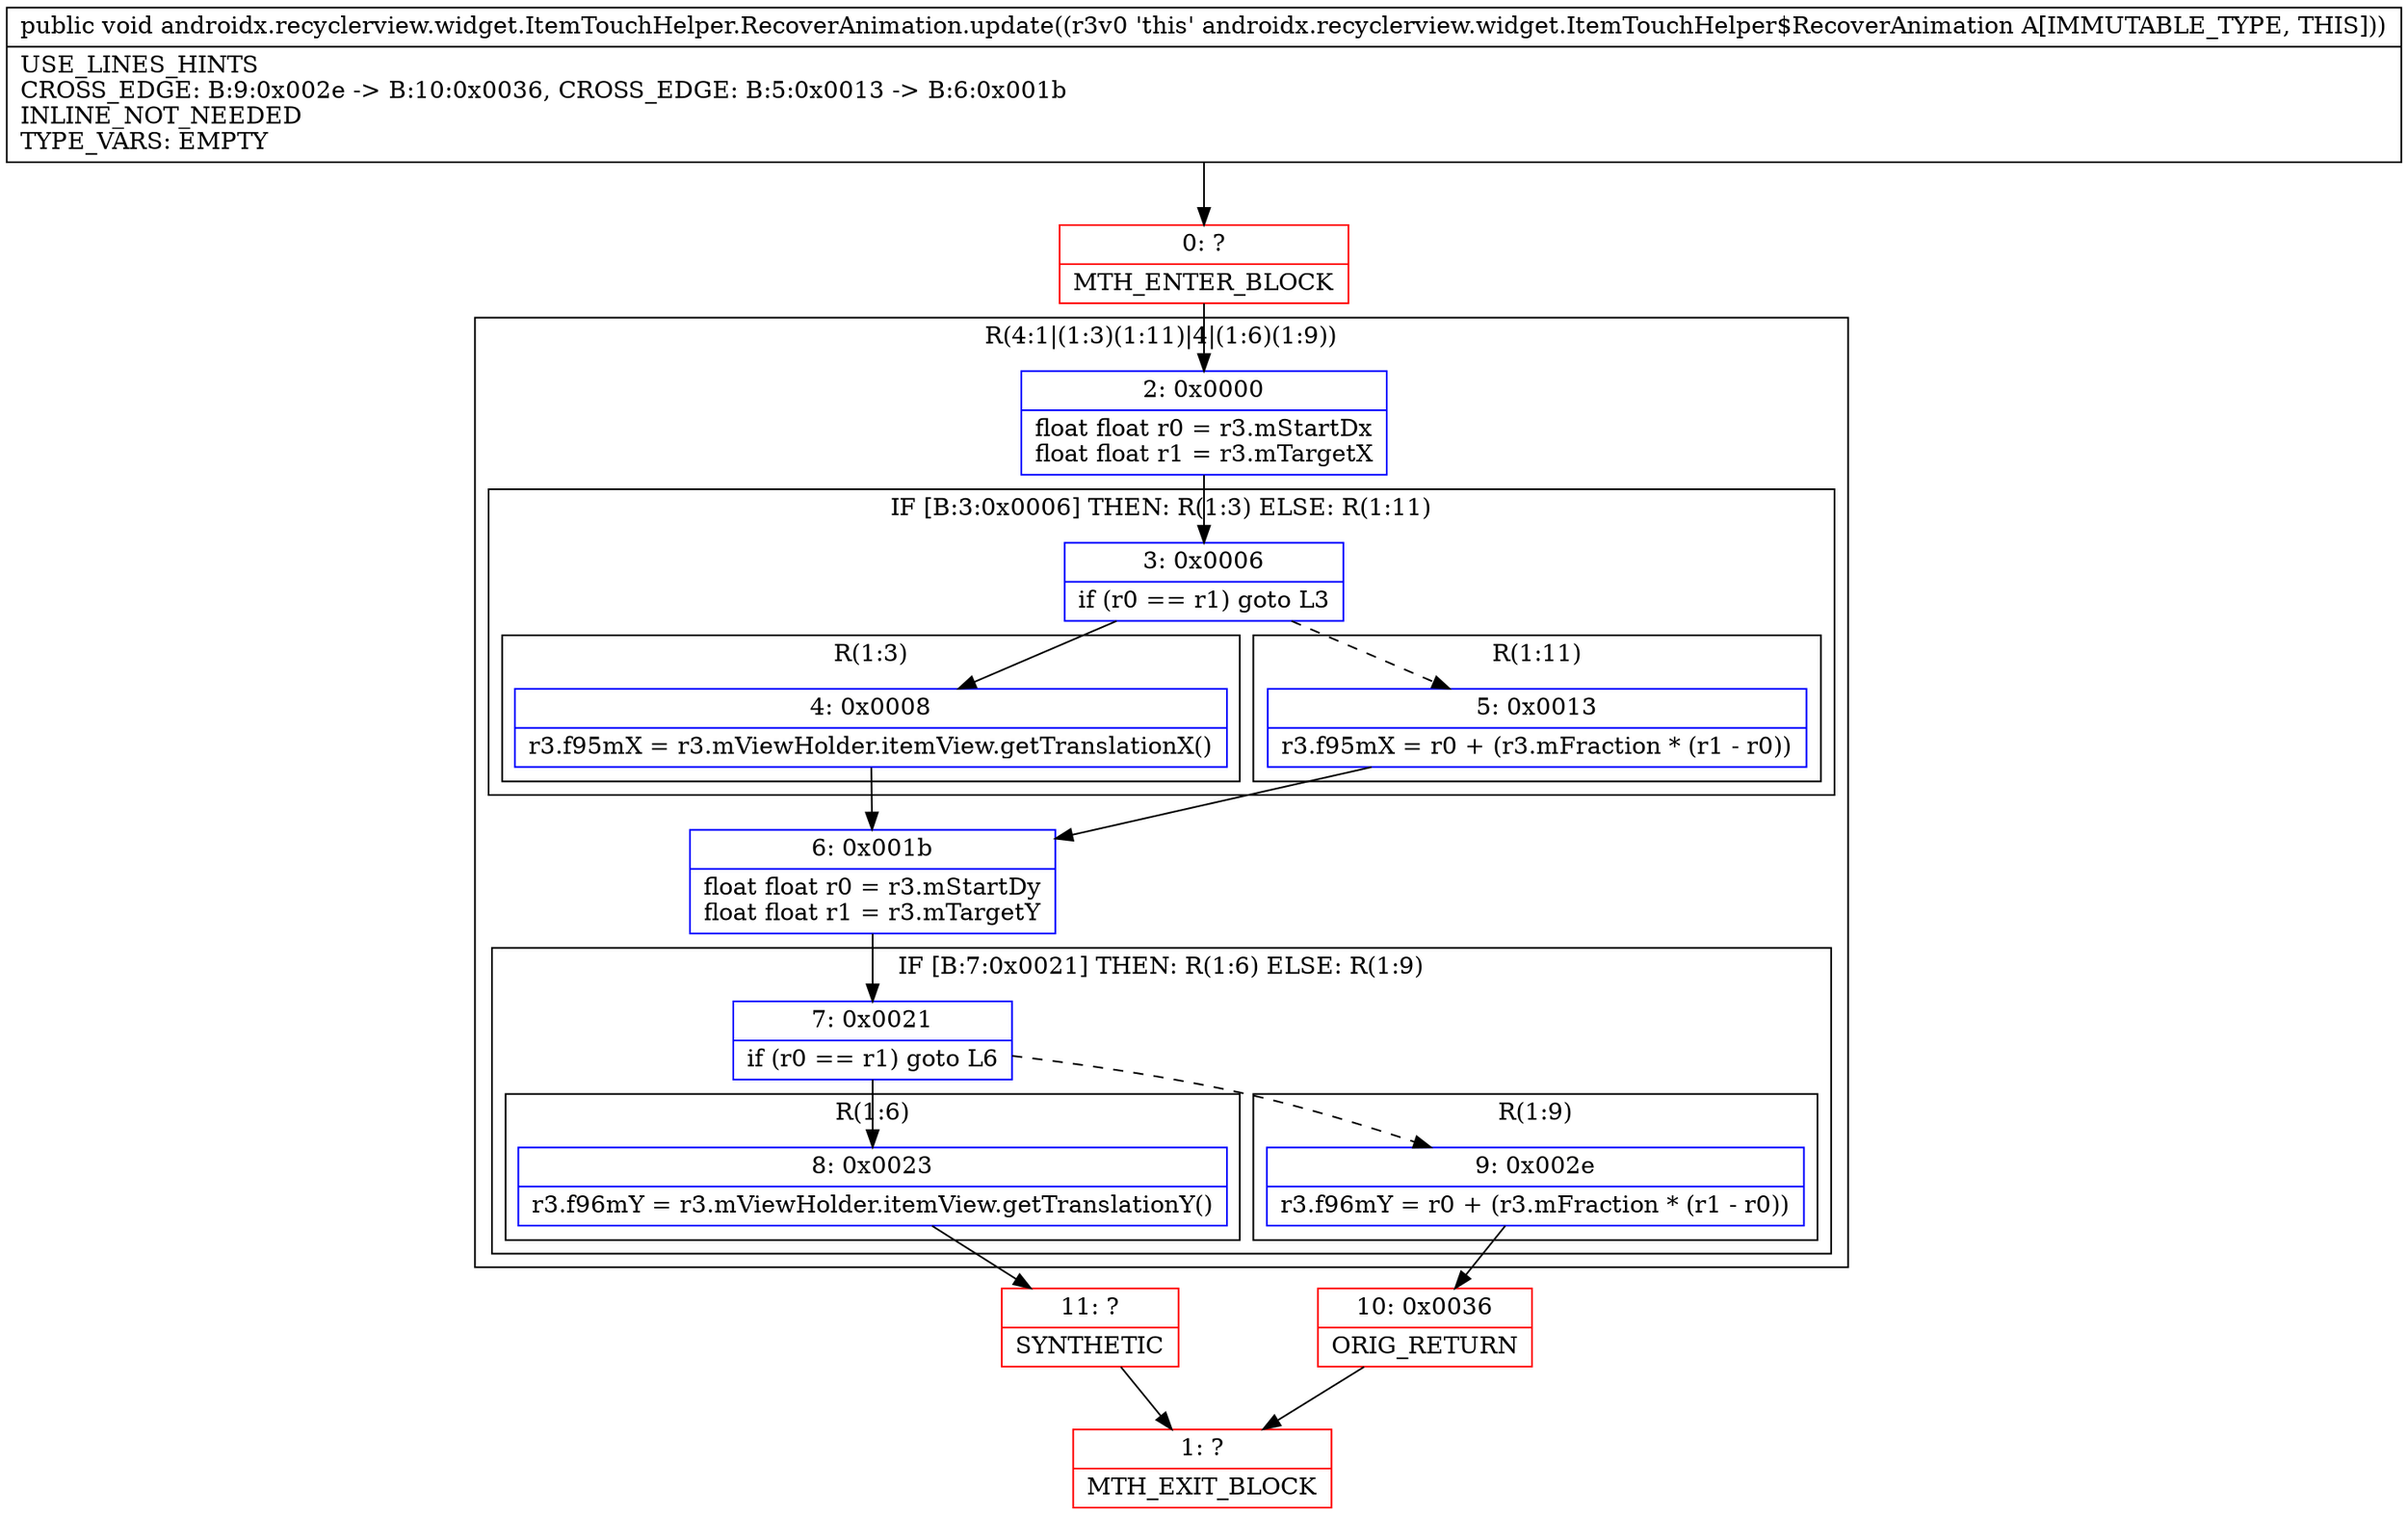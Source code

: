 digraph "CFG forandroidx.recyclerview.widget.ItemTouchHelper.RecoverAnimation.update()V" {
subgraph cluster_Region_291600480 {
label = "R(4:1|(1:3)(1:11)|4|(1:6)(1:9))";
node [shape=record,color=blue];
Node_2 [shape=record,label="{2\:\ 0x0000|float float r0 = r3.mStartDx\lfloat float r1 = r3.mTargetX\l}"];
subgraph cluster_IfRegion_1765222037 {
label = "IF [B:3:0x0006] THEN: R(1:3) ELSE: R(1:11)";
node [shape=record,color=blue];
Node_3 [shape=record,label="{3\:\ 0x0006|if (r0 == r1) goto L3\l}"];
subgraph cluster_Region_1303746883 {
label = "R(1:3)";
node [shape=record,color=blue];
Node_4 [shape=record,label="{4\:\ 0x0008|r3.f95mX = r3.mViewHolder.itemView.getTranslationX()\l}"];
}
subgraph cluster_Region_1967018524 {
label = "R(1:11)";
node [shape=record,color=blue];
Node_5 [shape=record,label="{5\:\ 0x0013|r3.f95mX = r0 + (r3.mFraction * (r1 \- r0))\l}"];
}
}
Node_6 [shape=record,label="{6\:\ 0x001b|float float r0 = r3.mStartDy\lfloat float r1 = r3.mTargetY\l}"];
subgraph cluster_IfRegion_100451476 {
label = "IF [B:7:0x0021] THEN: R(1:6) ELSE: R(1:9)";
node [shape=record,color=blue];
Node_7 [shape=record,label="{7\:\ 0x0021|if (r0 == r1) goto L6\l}"];
subgraph cluster_Region_1648914638 {
label = "R(1:6)";
node [shape=record,color=blue];
Node_8 [shape=record,label="{8\:\ 0x0023|r3.f96mY = r3.mViewHolder.itemView.getTranslationY()\l}"];
}
subgraph cluster_Region_524553779 {
label = "R(1:9)";
node [shape=record,color=blue];
Node_9 [shape=record,label="{9\:\ 0x002e|r3.f96mY = r0 + (r3.mFraction * (r1 \- r0))\l}"];
}
}
}
Node_0 [shape=record,color=red,label="{0\:\ ?|MTH_ENTER_BLOCK\l}"];
Node_11 [shape=record,color=red,label="{11\:\ ?|SYNTHETIC\l}"];
Node_1 [shape=record,color=red,label="{1\:\ ?|MTH_EXIT_BLOCK\l}"];
Node_10 [shape=record,color=red,label="{10\:\ 0x0036|ORIG_RETURN\l}"];
MethodNode[shape=record,label="{public void androidx.recyclerview.widget.ItemTouchHelper.RecoverAnimation.update((r3v0 'this' androidx.recyclerview.widget.ItemTouchHelper$RecoverAnimation A[IMMUTABLE_TYPE, THIS]))  | USE_LINES_HINTS\lCROSS_EDGE: B:9:0x002e \-\> B:10:0x0036, CROSS_EDGE: B:5:0x0013 \-\> B:6:0x001b\lINLINE_NOT_NEEDED\lTYPE_VARS: EMPTY\l}"];
MethodNode -> Node_0;Node_2 -> Node_3;
Node_3 -> Node_4;
Node_3 -> Node_5[style=dashed];
Node_4 -> Node_6;
Node_5 -> Node_6;
Node_6 -> Node_7;
Node_7 -> Node_8;
Node_7 -> Node_9[style=dashed];
Node_8 -> Node_11;
Node_9 -> Node_10;
Node_0 -> Node_2;
Node_11 -> Node_1;
Node_10 -> Node_1;
}

